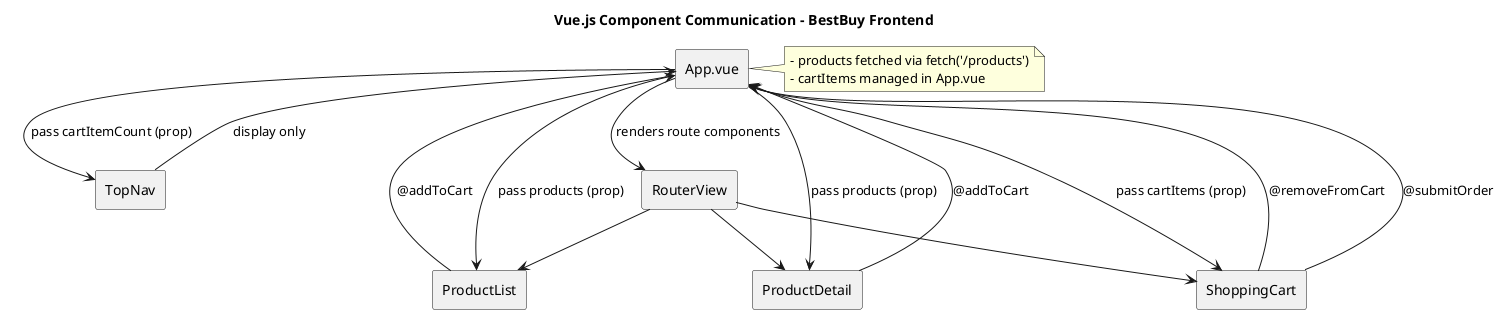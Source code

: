 @startuml
title Vue.js Component Communication - BestBuy Frontend

skinparam componentStyle rectangle

component App.vue
component TopNav
component ProductList
component ProductDetail
component ShoppingCart
component RouterView

note right of App.vue
  - products fetched via fetch('/products')
  - cartItems managed in App.vue
end note

App.vue --> TopNav : pass cartItemCount (prop)
TopNav --> App.vue : display only

App.vue --> ProductList : pass products (prop)
ProductList --> App.vue : @addToCart

App.vue --> ProductDetail : pass products (prop)
ProductDetail --> App.vue : @addToCart

App.vue --> ShoppingCart : pass cartItems (prop)
ShoppingCart --> App.vue : @removeFromCart  
ShoppingCart --> App.vue : @submitOrder

App.vue --> RouterView : renders route components

RouterView --> ProductList
RouterView --> ProductDetail
RouterView --> ShoppingCart

@enduml